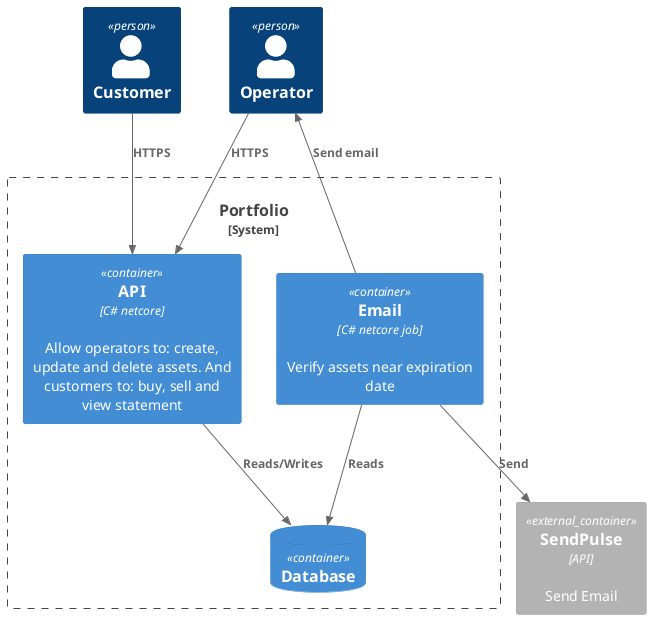 @startuml
!include <C4/C4_Container>

Person(c, "Customer")
Person(o, "Operator")


System_Boundary(system, "Portfolio"){
    Container(api, "API", "C# netcore", "Allow operators to: create, update and delete assets. And customers to: buy, sell and view statement")

    Container(email, "Email", "C# netcore job", "Verify assets near expiration date")

    Rel(email, o, "Send email")

    Rel(c, api, "HTTPS")
    Rel(o, api, "HTTPS")
    
    ContainerDb(db, "Database", "", "")

    Rel(api, db, "Reads/Writes")
    Rel(email, db, "Reads")
}
    Container_Ext(q, "SendPulse", "API", "Send Email")
    Rel(email, q, "Send")


@enduml